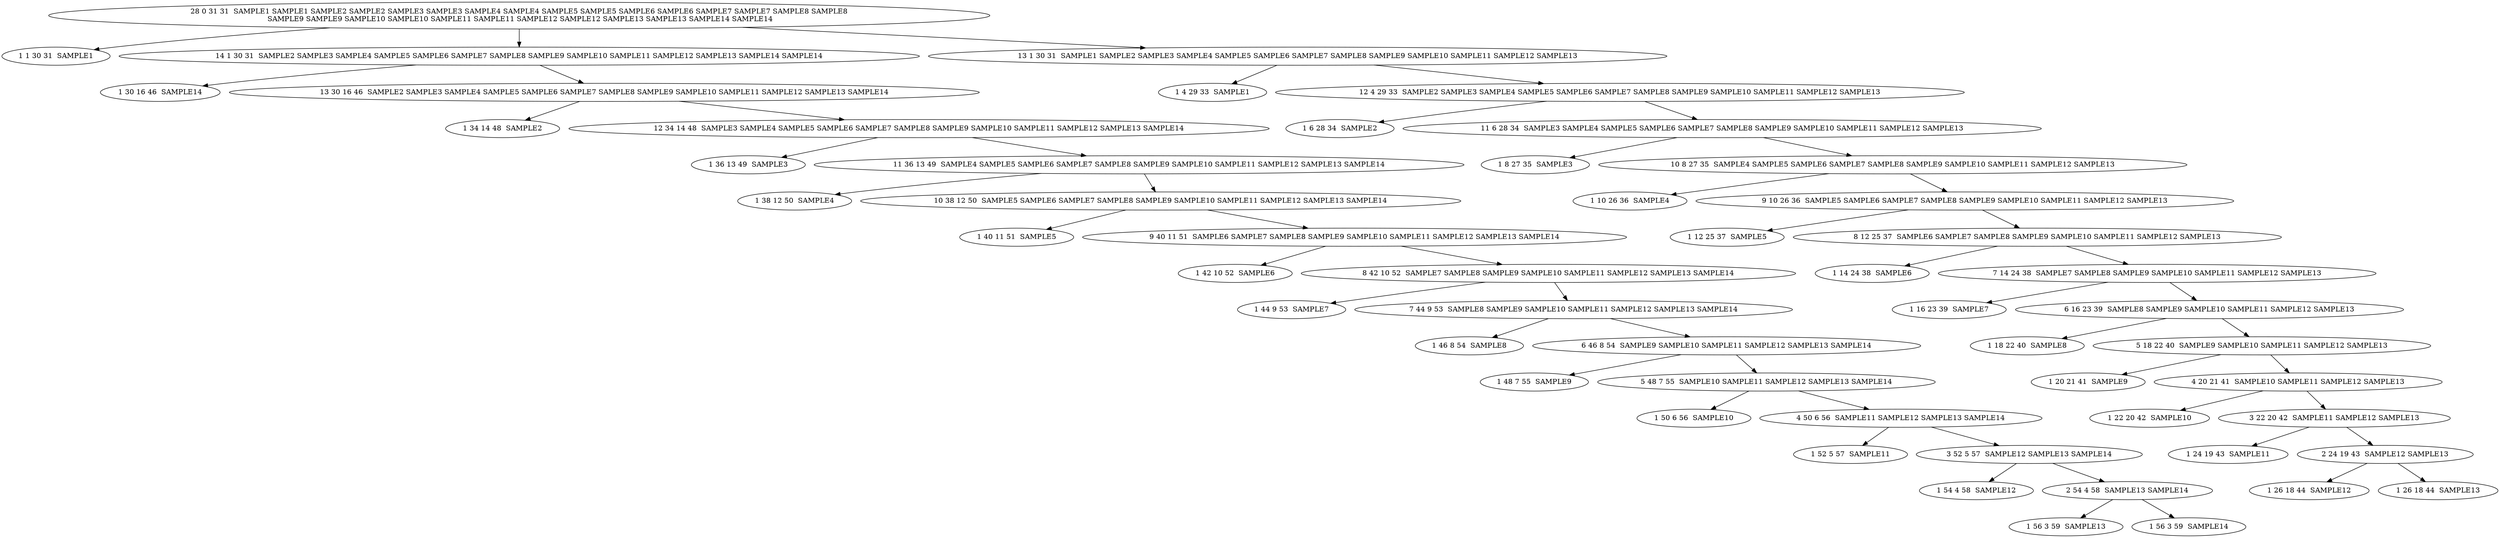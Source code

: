 digraph {
    0 [ label = "28 0 31 31  SAMPLE1 SAMPLE1 SAMPLE2 SAMPLE2 SAMPLE3 SAMPLE3 SAMPLE4 SAMPLE4 SAMPLE5 SAMPLE5 SAMPLE6 SAMPLE6 SAMPLE7 SAMPLE7 SAMPLE8 SAMPLE8\l SAMPLE9 SAMPLE9 SAMPLE10 SAMPLE10 SAMPLE11 SAMPLE11 SAMPLE12 SAMPLE12 SAMPLE13 SAMPLE13 SAMPLE14 SAMPLE14" ]
    1 [ label = "1 1 30 31  SAMPLE1" ]
    2 [ label = "14 1 30 31  SAMPLE2 SAMPLE3 SAMPLE4 SAMPLE5 SAMPLE6 SAMPLE7 SAMPLE8 SAMPLE9 SAMPLE10 SAMPLE11 SAMPLE12 SAMPLE13 SAMPLE14 SAMPLE14" ]
    3 [ label = "1 30 16 46  SAMPLE14" ]
    4 [ label = "13 30 16 46  SAMPLE2 SAMPLE3 SAMPLE4 SAMPLE5 SAMPLE6 SAMPLE7 SAMPLE8 SAMPLE9 SAMPLE10 SAMPLE11 SAMPLE12 SAMPLE13 SAMPLE14" ]
    5 [ label = "1 34 14 48  SAMPLE2" ]
    6 [ label = "12 34 14 48  SAMPLE3 SAMPLE4 SAMPLE5 SAMPLE6 SAMPLE7 SAMPLE8 SAMPLE9 SAMPLE10 SAMPLE11 SAMPLE12 SAMPLE13 SAMPLE14" ]
    7 [ label = "1 36 13 49  SAMPLE3" ]
    8 [ label = "11 36 13 49  SAMPLE4 SAMPLE5 SAMPLE6 SAMPLE7 SAMPLE8 SAMPLE9 SAMPLE10 SAMPLE11 SAMPLE12 SAMPLE13 SAMPLE14" ]
    9 [ label = "1 38 12 50  SAMPLE4" ]
    10 [ label = "10 38 12 50  SAMPLE5 SAMPLE6 SAMPLE7 SAMPLE8 SAMPLE9 SAMPLE10 SAMPLE11 SAMPLE12 SAMPLE13 SAMPLE14" ]
    11 [ label = "1 40 11 51  SAMPLE5" ]
    12 [ label = "9 40 11 51  SAMPLE6 SAMPLE7 SAMPLE8 SAMPLE9 SAMPLE10 SAMPLE11 SAMPLE12 SAMPLE13 SAMPLE14" ]
    13 [ label = "1 42 10 52  SAMPLE6" ]
    14 [ label = "8 42 10 52  SAMPLE7 SAMPLE8 SAMPLE9 SAMPLE10 SAMPLE11 SAMPLE12 SAMPLE13 SAMPLE14" ]
    15 [ label = "1 44 9 53  SAMPLE7" ]
    16 [ label = "7 44 9 53  SAMPLE8 SAMPLE9 SAMPLE10 SAMPLE11 SAMPLE12 SAMPLE13 SAMPLE14" ]
    17 [ label = "1 46 8 54  SAMPLE8" ]
    18 [ label = "6 46 8 54  SAMPLE9 SAMPLE10 SAMPLE11 SAMPLE12 SAMPLE13 SAMPLE14" ]
    19 [ label = "1 48 7 55  SAMPLE9" ]
    20 [ label = "5 48 7 55  SAMPLE10 SAMPLE11 SAMPLE12 SAMPLE13 SAMPLE14" ]
    21 [ label = "1 50 6 56  SAMPLE10" ]
    22 [ label = "4 50 6 56  SAMPLE11 SAMPLE12 SAMPLE13 SAMPLE14" ]
    23 [ label = "1 52 5 57  SAMPLE11" ]
    24 [ label = "3 52 5 57  SAMPLE12 SAMPLE13 SAMPLE14" ]
    25 [ label = "1 54 4 58  SAMPLE12" ]
    26 [ label = "2 54 4 58  SAMPLE13 SAMPLE14" ]
    27 [ label = "1 56 3 59  SAMPLE13" ]
    28 [ label = "1 56 3 59  SAMPLE14" ]
    29 [ label = "13 1 30 31  SAMPLE1 SAMPLE2 SAMPLE3 SAMPLE4 SAMPLE5 SAMPLE6 SAMPLE7 SAMPLE8 SAMPLE9 SAMPLE10 SAMPLE11 SAMPLE12 SAMPLE13" ]
    30 [ label = "1 4 29 33  SAMPLE1" ]
    31 [ label = "12 4 29 33  SAMPLE2 SAMPLE3 SAMPLE4 SAMPLE5 SAMPLE6 SAMPLE7 SAMPLE8 SAMPLE9 SAMPLE10 SAMPLE11 SAMPLE12 SAMPLE13" ]
    32 [ label = "1 6 28 34  SAMPLE2" ]
    33 [ label = "11 6 28 34  SAMPLE3 SAMPLE4 SAMPLE5 SAMPLE6 SAMPLE7 SAMPLE8 SAMPLE9 SAMPLE10 SAMPLE11 SAMPLE12 SAMPLE13" ]
    34 [ label = "1 8 27 35  SAMPLE3" ]
    35 [ label = "10 8 27 35  SAMPLE4 SAMPLE5 SAMPLE6 SAMPLE7 SAMPLE8 SAMPLE9 SAMPLE10 SAMPLE11 SAMPLE12 SAMPLE13" ]
    36 [ label = "1 10 26 36  SAMPLE4" ]
    37 [ label = "9 10 26 36  SAMPLE5 SAMPLE6 SAMPLE7 SAMPLE8 SAMPLE9 SAMPLE10 SAMPLE11 SAMPLE12 SAMPLE13" ]
    38 [ label = "1 12 25 37  SAMPLE5" ]
    39 [ label = "8 12 25 37  SAMPLE6 SAMPLE7 SAMPLE8 SAMPLE9 SAMPLE10 SAMPLE11 SAMPLE12 SAMPLE13" ]
    40 [ label = "1 14 24 38  SAMPLE6" ]
    41 [ label = "7 14 24 38  SAMPLE7 SAMPLE8 SAMPLE9 SAMPLE10 SAMPLE11 SAMPLE12 SAMPLE13" ]
    42 [ label = "1 16 23 39  SAMPLE7" ]
    43 [ label = "6 16 23 39  SAMPLE8 SAMPLE9 SAMPLE10 SAMPLE11 SAMPLE12 SAMPLE13" ]
    44 [ label = "1 18 22 40  SAMPLE8" ]
    45 [ label = "5 18 22 40  SAMPLE9 SAMPLE10 SAMPLE11 SAMPLE12 SAMPLE13" ]
    46 [ label = "1 20 21 41  SAMPLE9" ]
    47 [ label = "4 20 21 41  SAMPLE10 SAMPLE11 SAMPLE12 SAMPLE13" ]
    48 [ label = "1 22 20 42  SAMPLE10" ]
    49 [ label = "3 22 20 42  SAMPLE11 SAMPLE12 SAMPLE13" ]
    50 [ label = "1 24 19 43  SAMPLE11" ]
    51 [ label = "2 24 19 43  SAMPLE12 SAMPLE13" ]
    52 [ label = "1 26 18 44  SAMPLE12" ]
    53 [ label = "1 26 18 44  SAMPLE13" ]
    0 -> 1 [ ]
    0 -> 2 [ ]
    2 -> 3 [ ]
    2 -> 4 [ ]
    4 -> 5 [ ]
    4 -> 6 [ ]
    6 -> 7 [ ]
    6 -> 8 [ ]
    8 -> 9 [ ]
    8 -> 10 [ ]
    10 -> 11 [ ]
    10 -> 12 [ ]
    12 -> 13 [ ]
    12 -> 14 [ ]
    14 -> 15 [ ]
    14 -> 16 [ ]
    16 -> 17 [ ]
    16 -> 18 [ ]
    18 -> 19 [ ]
    18 -> 20 [ ]
    20 -> 21 [ ]
    20 -> 22 [ ]
    22 -> 23 [ ]
    22 -> 24 [ ]
    24 -> 25 [ ]
    24 -> 26 [ ]
    26 -> 27 [ ]
    26 -> 28 [ ]
    0 -> 29 [ ]
    29 -> 30 [ ]
    29 -> 31 [ ]
    31 -> 32 [ ]
    31 -> 33 [ ]
    33 -> 34 [ ]
    33 -> 35 [ ]
    35 -> 36 [ ]
    35 -> 37 [ ]
    37 -> 38 [ ]
    37 -> 39 [ ]
    39 -> 40 [ ]
    39 -> 41 [ ]
    41 -> 42 [ ]
    41 -> 43 [ ]
    43 -> 44 [ ]
    43 -> 45 [ ]
    45 -> 46 [ ]
    45 -> 47 [ ]
    47 -> 48 [ ]
    47 -> 49 [ ]
    49 -> 50 [ ]
    49 -> 51 [ ]
    51 -> 52 [ ]
    51 -> 53 [ ]
}

